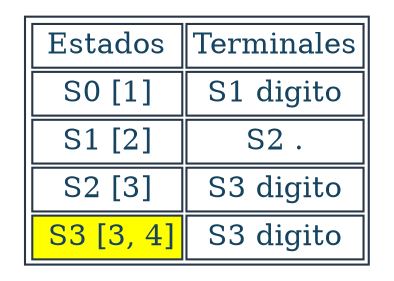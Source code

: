 digraph T {
aHtmlTable [
   shape=plaintext
   color="#283747" fontcolor="#154360" label=<

   <table border='1' cellborder='1'>
   <tr>
      <td>Estados</td>
      <td>Terminales</td>
   </tr><tr><td>S0 [1]</td><td>S1 digito</td></tr><tr><td>S1 [2]</td><td>S2 .</td></tr><tr><td>S2 [3]</td><td>S3 digito</td></tr><tr><td bgcolor="yellow"> S3 [3, 4]</td><td>S3 digito</td></tr></table>

   >]; 

}